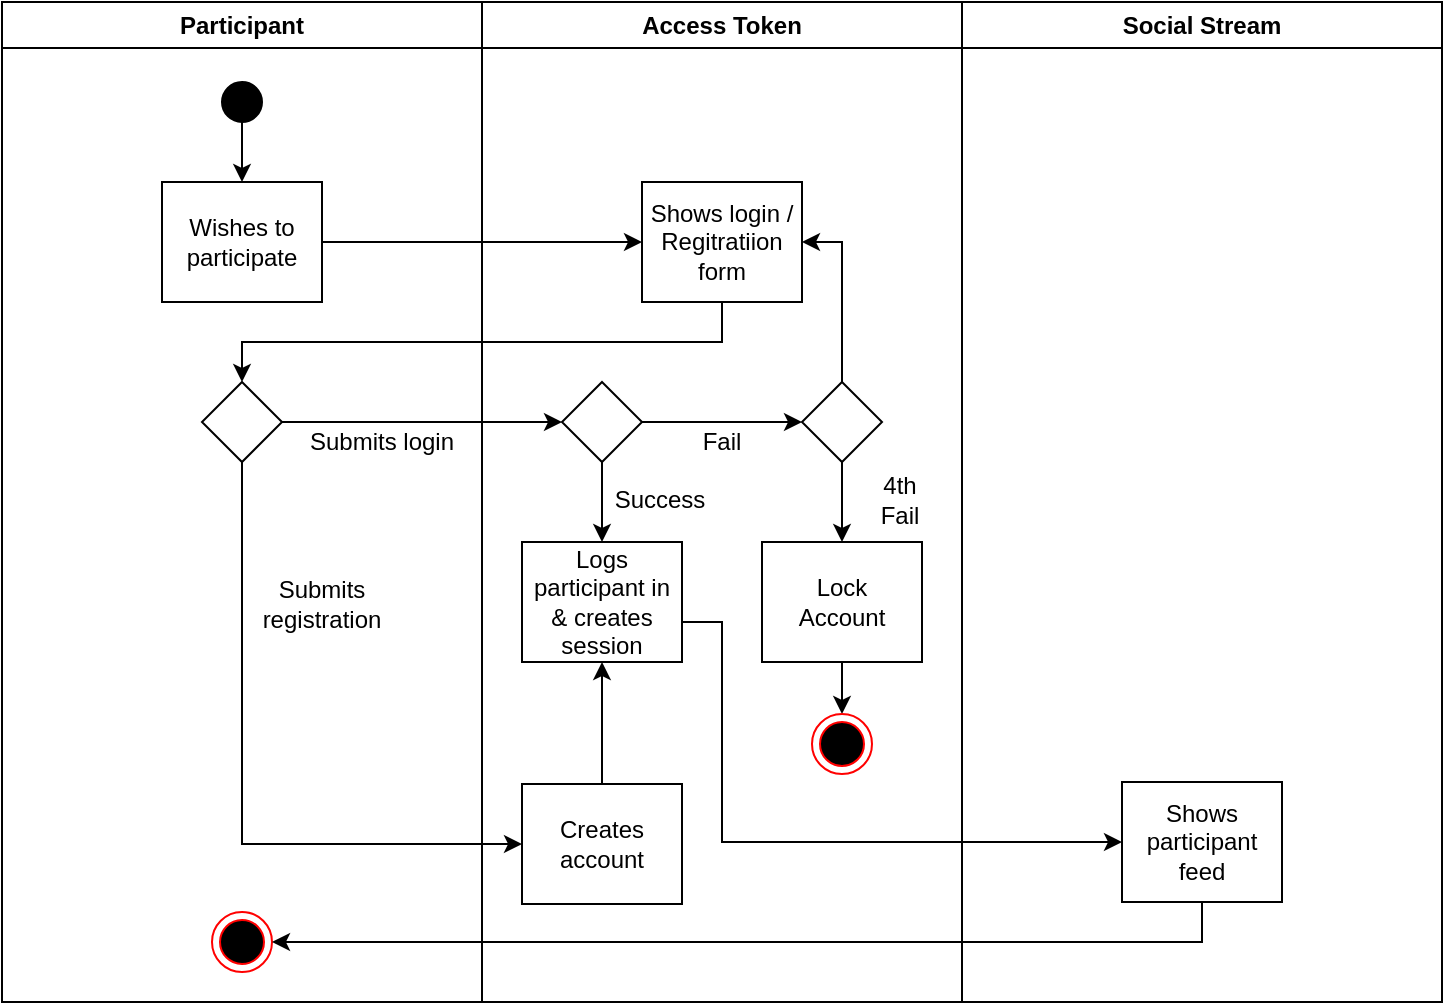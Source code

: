 <mxfile version="12.3.2" type="device" pages="1"><diagram name="Page-1" id="e7e014a7-5840-1c2e-5031-d8a46d1fe8dd"><mxGraphModel dx="1172" dy="1571" grid="1" gridSize="10" guides="1" tooltips="1" connect="1" arrows="1" fold="1" page="1" pageScale="1" pageWidth="827" pageHeight="1169" background="#ffffff" math="0" shadow="0"><root><mxCell id="0"/><mxCell id="1" parent="0"/><mxCell id="2" value="Participant" style="swimlane;whiteSpace=wrap" parent="1" vertex="1"><mxGeometry x="40" y="80" width="240" height="500" as="geometry"/></mxCell><mxCell id="eTK_frsckVeU1uCwgibv-47" value="" style="edgeStyle=orthogonalEdgeStyle;rounded=0;orthogonalLoop=1;jettySize=auto;html=1;" edge="1" parent="2" source="eTK_frsckVeU1uCwgibv-42" target="eTK_frsckVeU1uCwgibv-45"><mxGeometry relative="1" as="geometry"/></mxCell><mxCell id="eTK_frsckVeU1uCwgibv-42" value="" style="ellipse;whiteSpace=wrap;html=1;fillColor=#000000;" vertex="1" parent="2"><mxGeometry x="110" y="40" width="20" height="20" as="geometry"/></mxCell><mxCell id="eTK_frsckVeU1uCwgibv-45" value="Wishes to participate" style="rounded=0;whiteSpace=wrap;html=1;fontFamily=Helvetica;fontSize=12;fontColor=#000000;align=center;" vertex="1" parent="2"><mxGeometry x="80" y="90" width="80" height="60" as="geometry"/></mxCell><mxCell id="eTK_frsckVeU1uCwgibv-57" value="" style="edgeStyle=orthogonalEdgeStyle;rounded=0;orthogonalLoop=1;jettySize=auto;html=1;exitX=1;exitY=0.5;exitDx=0;exitDy=0;" edge="1" parent="2" source="eTK_frsckVeU1uCwgibv-91" target="eTK_frsckVeU1uCwgibv-56"><mxGeometry relative="1" as="geometry"><mxPoint x="160" y="210" as="sourcePoint"/></mxGeometry></mxCell><mxCell id="eTK_frsckVeU1uCwgibv-70" value="" style="edgeStyle=orthogonalEdgeStyle;rounded=0;orthogonalLoop=1;jettySize=auto;html=1;" edge="1" parent="2" source="eTK_frsckVeU1uCwgibv-56" target="eTK_frsckVeU1uCwgibv-69"><mxGeometry relative="1" as="geometry"/></mxCell><mxCell id="eTK_frsckVeU1uCwgibv-56" value="" style="rhombus;whiteSpace=wrap;html=1;fontFamily=Helvetica;fontSize=12;fontColor=#000000;align=center;" vertex="1" parent="2"><mxGeometry x="280" y="190" width="40" height="40" as="geometry"/></mxCell><mxCell id="eTK_frsckVeU1uCwgibv-91" value="" style="rhombus;whiteSpace=wrap;html=1;fontFamily=Helvetica;fontSize=12;fontColor=#000000;align=center;" vertex="1" parent="2"><mxGeometry x="100" y="190" width="40" height="40" as="geometry"/></mxCell><mxCell id="eTK_frsckVeU1uCwgibv-69" value="" style="rhombus;whiteSpace=wrap;html=1;fontFamily=Helvetica;fontSize=12;fontColor=#000000;align=center;" vertex="1" parent="2"><mxGeometry x="400" y="190" width="40" height="40" as="geometry"/></mxCell><mxCell id="eTK_frsckVeU1uCwgibv-95" value="Submits registration" style="text;html=1;strokeColor=none;fillColor=none;align=center;verticalAlign=middle;whiteSpace=wrap;rounded=0;" vertex="1" parent="2"><mxGeometry x="140" y="291" width="40" height="20" as="geometry"/></mxCell><mxCell id="eTK_frsckVeU1uCwgibv-78" value="" style="ellipse;html=1;shape=endState;fillColor=#000000;strokeColor=#ff0000;" vertex="1" parent="2"><mxGeometry x="105" y="455" width="30" height="30" as="geometry"/></mxCell><mxCell id="3" value="Access Token" style="swimlane;whiteSpace=wrap;startSize=23;" parent="1" vertex="1"><mxGeometry x="280" y="80" width="240" height="500" as="geometry"/></mxCell><mxCell id="eTK_frsckVeU1uCwgibv-48" value="Shows login / Regitratiion&lt;br&gt;form" style="rounded=0;whiteSpace=wrap;html=1;fontFamily=Helvetica;fontSize=12;fontColor=#000000;align=center;" vertex="1" parent="3"><mxGeometry x="80" y="90" width="80" height="60" as="geometry"/></mxCell><mxCell id="eTK_frsckVeU1uCwgibv-58" value="Fail" style="text;html=1;strokeColor=none;fillColor=none;align=center;verticalAlign=middle;whiteSpace=wrap;rounded=0;" vertex="1" parent="3"><mxGeometry x="100" y="210" width="40" height="20" as="geometry"/></mxCell><mxCell id="eTK_frsckVeU1uCwgibv-63" value="Lock&lt;br&gt;Account" style="rounded=0;whiteSpace=wrap;html=1;fontFamily=Helvetica;fontSize=12;fontColor=#000000;align=center;" vertex="1" parent="3"><mxGeometry x="140" y="270" width="80" height="60" as="geometry"/></mxCell><mxCell id="eTK_frsckVeU1uCwgibv-88" value="" style="edgeStyle=orthogonalEdgeStyle;rounded=0;orthogonalLoop=1;jettySize=auto;html=1;" edge="1" parent="3" source="eTK_frsckVeU1uCwgibv-63" target="eTK_frsckVeU1uCwgibv-66"><mxGeometry relative="1" as="geometry"/></mxCell><mxCell id="eTK_frsckVeU1uCwgibv-66" value="" style="ellipse;html=1;shape=endState;fillColor=#000000;strokeColor=#ff0000;" vertex="1" parent="3"><mxGeometry x="165" y="356" width="30" height="30" as="geometry"/></mxCell><mxCell id="eTK_frsckVeU1uCwgibv-72" value="Logs participant in&lt;br&gt;&amp;amp; creates session" style="rounded=0;whiteSpace=wrap;html=1;fontFamily=Helvetica;fontSize=12;fontColor=#000000;align=center;" vertex="1" parent="3"><mxGeometry x="20" y="270" width="80" height="60" as="geometry"/></mxCell><mxCell id="eTK_frsckVeU1uCwgibv-97" style="edgeStyle=orthogonalEdgeStyle;rounded=0;orthogonalLoop=1;jettySize=auto;html=1;exitX=0.5;exitY=0;exitDx=0;exitDy=0;entryX=0.5;entryY=1;entryDx=0;entryDy=0;" edge="1" parent="3" source="eTK_frsckVeU1uCwgibv-96" target="eTK_frsckVeU1uCwgibv-72"><mxGeometry relative="1" as="geometry"/></mxCell><mxCell id="eTK_frsckVeU1uCwgibv-96" value="Creates account" style="rounded=0;whiteSpace=wrap;html=1;fontFamily=Helvetica;fontSize=12;fontColor=#000000;align=center;" vertex="1" parent="3"><mxGeometry x="20" y="391" width="80" height="60" as="geometry"/></mxCell><mxCell id="4" value="Social Stream" style="swimlane;whiteSpace=wrap;startSize=23;" parent="1" vertex="1"><mxGeometry x="520" y="80" width="240" height="500" as="geometry"/></mxCell><mxCell id="eTK_frsckVeU1uCwgibv-75" value="Shows participant feed" style="rounded=0;whiteSpace=wrap;html=1;fontFamily=Helvetica;fontSize=12;fontColor=#000000;align=center;" vertex="1" parent="4"><mxGeometry x="80" y="390" width="80" height="60" as="geometry"/></mxCell><mxCell id="eTK_frsckVeU1uCwgibv-49" value="" style="edgeStyle=orthogonalEdgeStyle;rounded=0;orthogonalLoop=1;jettySize=auto;html=1;entryX=0;entryY=0.5;entryDx=0;entryDy=0;" edge="1" parent="1" source="eTK_frsckVeU1uCwgibv-45" target="eTK_frsckVeU1uCwgibv-48"><mxGeometry relative="1" as="geometry"/></mxCell><mxCell id="eTK_frsckVeU1uCwgibv-55" value="" style="edgeStyle=orthogonalEdgeStyle;rounded=0;orthogonalLoop=1;jettySize=auto;html=1;entryX=0.5;entryY=0;entryDx=0;entryDy=0;" edge="1" parent="1" source="eTK_frsckVeU1uCwgibv-48" target="eTK_frsckVeU1uCwgibv-91"><mxGeometry relative="1" as="geometry"><mxPoint x="160" y="270" as="targetPoint"/><Array as="points"><mxPoint x="400" y="250"/><mxPoint x="160" y="250"/></Array></mxGeometry></mxCell><mxCell id="eTK_frsckVeU1uCwgibv-68" value="4th&lt;br&gt;Fail" style="text;html=1;strokeColor=none;fillColor=none;align=center;verticalAlign=middle;whiteSpace=wrap;rounded=0;" vertex="1" parent="1"><mxGeometry x="469" y="319" width="40" height="20" as="geometry"/></mxCell><mxCell id="eTK_frsckVeU1uCwgibv-60" value="" style="edgeStyle=orthogonalEdgeStyle;rounded=0;orthogonalLoop=1;jettySize=auto;html=1;exitX=0.5;exitY=1;exitDx=0;exitDy=0;entryX=0.5;entryY=0;entryDx=0;entryDy=0;" edge="1" parent="1" source="eTK_frsckVeU1uCwgibv-56" target="eTK_frsckVeU1uCwgibv-72"><mxGeometry relative="1" as="geometry"><mxPoint x="340" y="350" as="targetPoint"/><Array as="points"/></mxGeometry></mxCell><mxCell id="eTK_frsckVeU1uCwgibv-62" value="" style="edgeStyle=orthogonalEdgeStyle;rounded=0;orthogonalLoop=1;jettySize=auto;html=1;exitX=0.5;exitY=1;exitDx=0;exitDy=0;" edge="1" parent="1" source="eTK_frsckVeU1uCwgibv-69" target="eTK_frsckVeU1uCwgibv-63"><mxGeometry relative="1" as="geometry"><mxPoint x="460" y="340" as="targetPoint"/></mxGeometry></mxCell><mxCell id="eTK_frsckVeU1uCwgibv-71" style="edgeStyle=orthogonalEdgeStyle;rounded=0;orthogonalLoop=1;jettySize=auto;html=1;exitX=0.5;exitY=0;exitDx=0;exitDy=0;entryX=1;entryY=0.5;entryDx=0;entryDy=0;" edge="1" parent="1" source="eTK_frsckVeU1uCwgibv-69" target="eTK_frsckVeU1uCwgibv-48"><mxGeometry relative="1" as="geometry"/></mxCell><mxCell id="eTK_frsckVeU1uCwgibv-77" value="" style="edgeStyle=orthogonalEdgeStyle;rounded=0;orthogonalLoop=1;jettySize=auto;html=1;entryX=0;entryY=0.5;entryDx=0;entryDy=0;exitX=1;exitY=0.5;exitDx=0;exitDy=0;" edge="1" parent="1" target="eTK_frsckVeU1uCwgibv-75"><mxGeometry relative="1" as="geometry"><mxPoint x="380" y="390" as="sourcePoint"/><Array as="points"><mxPoint x="400" y="390"/><mxPoint x="400" y="500"/></Array></mxGeometry></mxCell><mxCell id="eTK_frsckVeU1uCwgibv-93" value="Success" style="text;html=1;strokeColor=none;fillColor=none;align=center;verticalAlign=middle;whiteSpace=wrap;rounded=0;" vertex="1" parent="1"><mxGeometry x="349" y="319" width="40" height="20" as="geometry"/></mxCell><mxCell id="eTK_frsckVeU1uCwgibv-94" value="Submits login" style="text;html=1;strokeColor=none;fillColor=none;align=center;verticalAlign=middle;whiteSpace=wrap;rounded=0;" vertex="1" parent="1"><mxGeometry x="190" y="290" width="80" height="20" as="geometry"/></mxCell><mxCell id="eTK_frsckVeU1uCwgibv-98" style="edgeStyle=orthogonalEdgeStyle;rounded=0;orthogonalLoop=1;jettySize=auto;html=1;exitX=0.5;exitY=1;exitDx=0;exitDy=0;entryX=0;entryY=0.5;entryDx=0;entryDy=0;" edge="1" parent="1" source="eTK_frsckVeU1uCwgibv-91" target="eTK_frsckVeU1uCwgibv-96"><mxGeometry relative="1" as="geometry"/></mxCell><mxCell id="eTK_frsckVeU1uCwgibv-99" style="edgeStyle=orthogonalEdgeStyle;rounded=0;orthogonalLoop=1;jettySize=auto;html=1;exitX=0.5;exitY=1;exitDx=0;exitDy=0;entryX=1;entryY=0.5;entryDx=0;entryDy=0;" edge="1" parent="1" source="eTK_frsckVeU1uCwgibv-75" target="eTK_frsckVeU1uCwgibv-78"><mxGeometry relative="1" as="geometry"/></mxCell></root></mxGraphModel></diagram></mxfile>